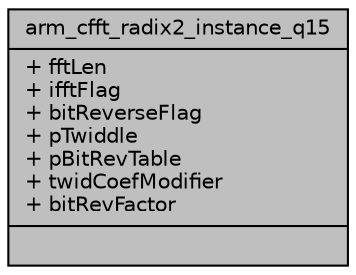 digraph "arm_cfft_radix2_instance_q15"
{
  edge [fontname="Helvetica",fontsize="10",labelfontname="Helvetica",labelfontsize="10"];
  node [fontname="Helvetica",fontsize="10",shape=record];
  Node1 [label="{arm_cfft_radix2_instance_q15\n|+ fftLen\l+ ifftFlag\l+ bitReverseFlag\l+ pTwiddle\l+ pBitRevTable\l+ twidCoefModifier\l+ bitRevFactor\l|}",height=0.2,width=0.4,color="black", fillcolor="grey75", style="filled", fontcolor="black"];
}
